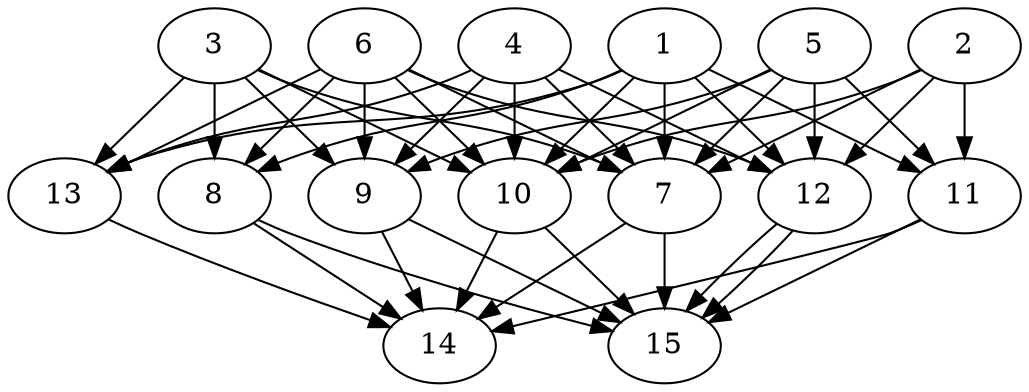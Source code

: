 // DAG automatically generated by daggen at Thu Oct  3 13:59:26 2019
// ./daggen --dot -n 15 --ccr 0.3 --fat 0.7 --regular 0.5 --density 0.9 --mindata 5242880 --maxdata 52428800 
digraph G {
  1 [size="83152213", alpha="0.08", expect_size="24945664"] 
  1 -> 7 [size ="24945664"]
  1 -> 8 [size ="24945664"]
  1 -> 10 [size ="24945664"]
  1 -> 11 [size ="24945664"]
  1 -> 12 [size ="24945664"]
  1 -> 13 [size ="24945664"]
  2 [size="145899520", alpha="0.08", expect_size="43769856"] 
  2 -> 7 [size ="43769856"]
  2 -> 10 [size ="43769856"]
  2 -> 11 [size ="43769856"]
  2 -> 12 [size ="43769856"]
  3 [size="20319573", alpha="0.10", expect_size="6095872"] 
  3 -> 7 [size ="6095872"]
  3 -> 8 [size ="6095872"]
  3 -> 9 [size ="6095872"]
  3 -> 10 [size ="6095872"]
  3 -> 13 [size ="6095872"]
  4 [size="50647040", alpha="0.08", expect_size="15194112"] 
  4 -> 7 [size ="15194112"]
  4 -> 9 [size ="15194112"]
  4 -> 10 [size ="15194112"]
  4 -> 12 [size ="15194112"]
  4 -> 13 [size ="15194112"]
  5 [size="17496747", alpha="0.05", expect_size="5249024"] 
  5 -> 7 [size ="5249024"]
  5 -> 9 [size ="5249024"]
  5 -> 10 [size ="5249024"]
  5 -> 11 [size ="5249024"]
  5 -> 12 [size ="5249024"]
  6 [size="107001173", alpha="0.03", expect_size="32100352"] 
  6 -> 7 [size ="32100352"]
  6 -> 8 [size ="32100352"]
  6 -> 9 [size ="32100352"]
  6 -> 10 [size ="32100352"]
  6 -> 12 [size ="32100352"]
  6 -> 13 [size ="32100352"]
  7 [size="62655147", alpha="0.08", expect_size="18796544"] 
  7 -> 14 [size ="18796544"]
  7 -> 15 [size ="18796544"]
  8 [size="75369813", alpha="0.18", expect_size="22610944"] 
  8 -> 14 [size ="22610944"]
  8 -> 15 [size ="22610944"]
  9 [size="104949760", alpha="0.16", expect_size="31484928"] 
  9 -> 14 [size ="31484928"]
  9 -> 15 [size ="31484928"]
  10 [size="142568107", alpha="0.13", expect_size="42770432"] 
  10 -> 14 [size ="42770432"]
  10 -> 15 [size ="42770432"]
  11 [size="169762133", alpha="0.03", expect_size="50928640"] 
  11 -> 14 [size ="50928640"]
  11 -> 15 [size ="50928640"]
  12 [size="75499520", alpha="0.05", expect_size="22649856"] 
  12 -> 15 [size ="22649856"]
  12 -> 15 [size ="22649856"]
  13 [size="139840853", alpha="0.04", expect_size="41952256"] 
  13 -> 14 [size ="41952256"]
  14 [size="64918187", alpha="0.04", expect_size="19475456"] 
  15 [size="128590507", alpha="0.02", expect_size="38577152"] 
}

